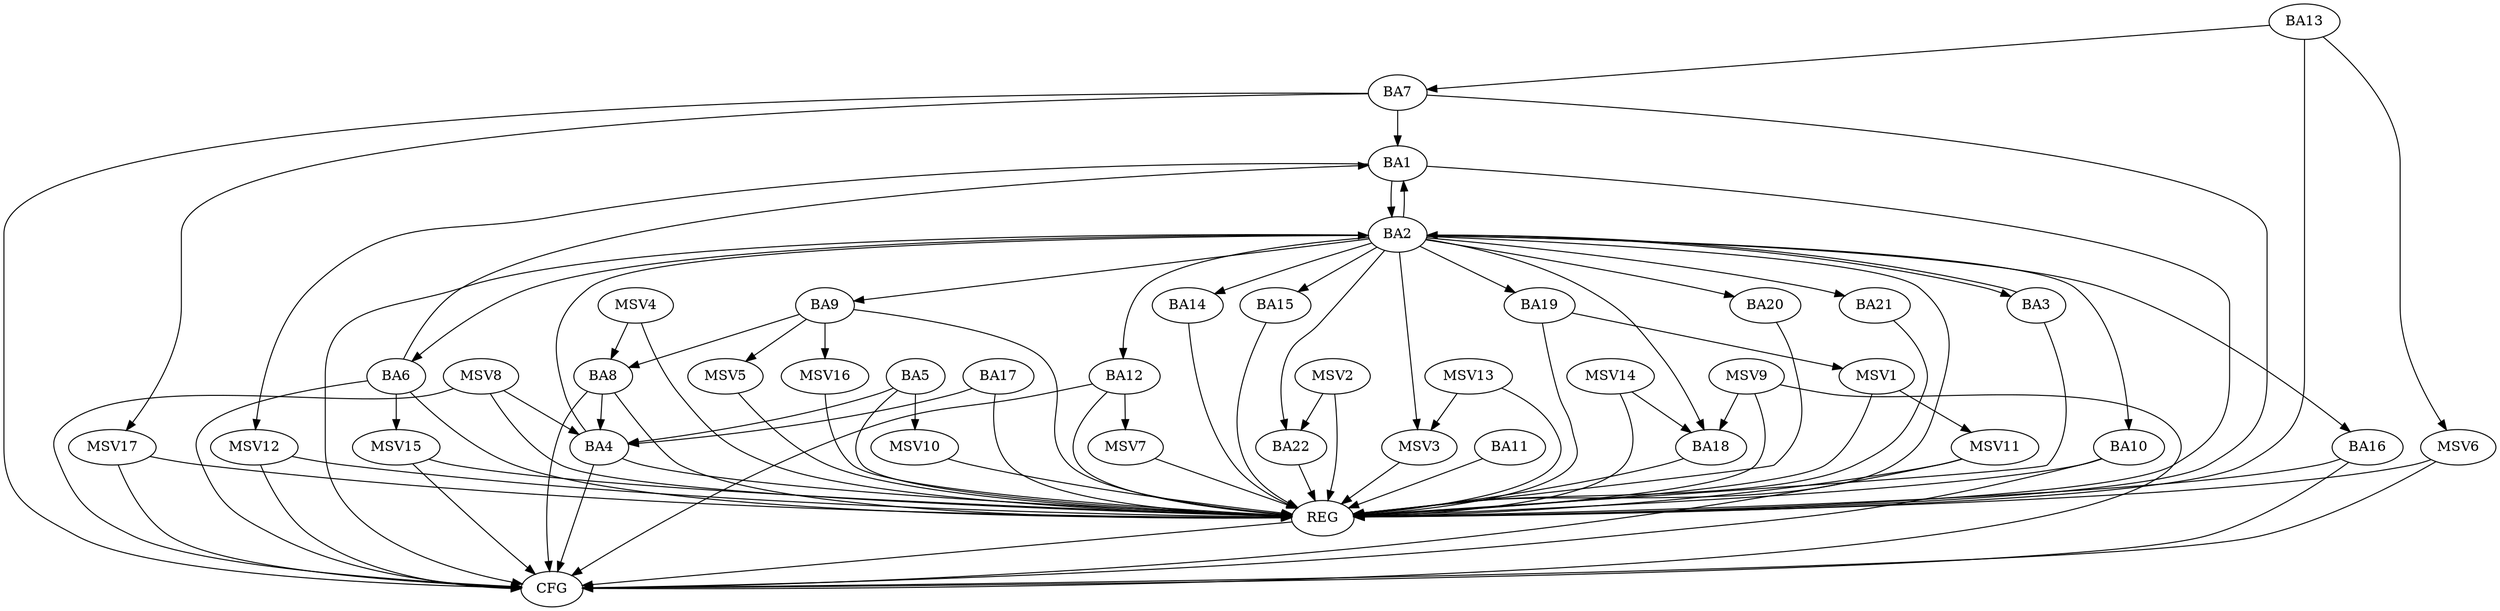 strict digraph G {
  BA1 [ label="BA1" ];
  BA2 [ label="BA2" ];
  BA3 [ label="BA3" ];
  BA4 [ label="BA4" ];
  BA5 [ label="BA5" ];
  BA6 [ label="BA6" ];
  BA7 [ label="BA7" ];
  BA8 [ label="BA8" ];
  BA9 [ label="BA9" ];
  BA10 [ label="BA10" ];
  BA11 [ label="BA11" ];
  BA12 [ label="BA12" ];
  BA13 [ label="BA13" ];
  BA14 [ label="BA14" ];
  BA15 [ label="BA15" ];
  BA16 [ label="BA16" ];
  BA17 [ label="BA17" ];
  BA18 [ label="BA18" ];
  BA19 [ label="BA19" ];
  BA20 [ label="BA20" ];
  BA21 [ label="BA21" ];
  BA22 [ label="BA22" ];
  REG [ label="REG" ];
  CFG [ label="CFG" ];
  MSV1 [ label="MSV1" ];
  MSV2 [ label="MSV2" ];
  MSV3 [ label="MSV3" ];
  MSV4 [ label="MSV4" ];
  MSV5 [ label="MSV5" ];
  MSV6 [ label="MSV6" ];
  MSV7 [ label="MSV7" ];
  MSV8 [ label="MSV8" ];
  MSV9 [ label="MSV9" ];
  MSV10 [ label="MSV10" ];
  MSV11 [ label="MSV11" ];
  MSV12 [ label="MSV12" ];
  MSV13 [ label="MSV13" ];
  MSV14 [ label="MSV14" ];
  MSV15 [ label="MSV15" ];
  MSV16 [ label="MSV16" ];
  MSV17 [ label="MSV17" ];
  BA1 -> BA2;
  BA2 -> BA1;
  BA3 -> BA2;
  BA4 -> BA2;
  BA5 -> BA4;
  BA6 -> BA1;
  BA7 -> BA1;
  BA8 -> BA4;
  BA9 -> BA8;
  BA13 -> BA7;
  BA17 -> BA4;
  BA1 -> REG;
  BA2 -> REG;
  BA3 -> REG;
  BA4 -> REG;
  BA5 -> REG;
  BA6 -> REG;
  BA7 -> REG;
  BA8 -> REG;
  BA9 -> REG;
  BA10 -> REG;
  BA11 -> REG;
  BA12 -> REG;
  BA13 -> REG;
  BA14 -> REG;
  BA15 -> REG;
  BA16 -> REG;
  BA17 -> REG;
  BA18 -> REG;
  BA19 -> REG;
  BA20 -> REG;
  BA21 -> REG;
  BA22 -> REG;
  BA12 -> CFG;
  BA7 -> CFG;
  BA10 -> CFG;
  BA8 -> CFG;
  BA2 -> CFG;
  BA6 -> CFG;
  BA16 -> CFG;
  BA4 -> CFG;
  REG -> CFG;
  BA2 -> BA3;
  BA2 -> BA18;
  BA2 -> BA16;
  BA2 -> BA21;
  BA2 -> BA22;
  BA2 -> BA10;
  BA2 -> BA14;
  BA2 -> BA19;
  BA2 -> BA9;
  BA2 -> BA20;
  BA2 -> BA15;
  BA2 -> BA12;
  BA2 -> BA6;
  BA19 -> MSV1;
  MSV1 -> REG;
  MSV2 -> BA22;
  MSV2 -> REG;
  BA2 -> MSV3;
  MSV3 -> REG;
  MSV4 -> BA8;
  MSV4 -> REG;
  BA9 -> MSV5;
  MSV5 -> REG;
  BA13 -> MSV6;
  MSV6 -> REG;
  MSV6 -> CFG;
  BA12 -> MSV7;
  MSV7 -> REG;
  MSV8 -> BA4;
  MSV8 -> REG;
  MSV8 -> CFG;
  MSV9 -> BA18;
  MSV9 -> REG;
  MSV9 -> CFG;
  BA5 -> MSV10;
  MSV10 -> REG;
  MSV1 -> MSV11;
  MSV11 -> REG;
  MSV11 -> CFG;
  BA1 -> MSV12;
  MSV12 -> REG;
  MSV12 -> CFG;
  MSV13 -> MSV3;
  MSV13 -> REG;
  MSV14 -> BA18;
  MSV14 -> REG;
  BA6 -> MSV15;
  MSV15 -> REG;
  MSV15 -> CFG;
  BA9 -> MSV16;
  MSV16 -> REG;
  BA7 -> MSV17;
  MSV17 -> REG;
  MSV17 -> CFG;
}
